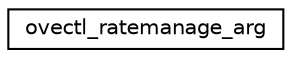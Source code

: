 digraph "Graphical Class Hierarchy"
{
 // LATEX_PDF_SIZE
  edge [fontname="Helvetica",fontsize="10",labelfontname="Helvetica",labelfontsize="10"];
  node [fontname="Helvetica",fontsize="10",shape=record];
  rankdir="LR";
  Node0 [label="ovectl_ratemanage_arg",height=0.2,width=0.4,color="black", fillcolor="white", style="filled",URL="$d2/dbd/structovectl__ratemanage__arg.html",tooltip=" "];
}
